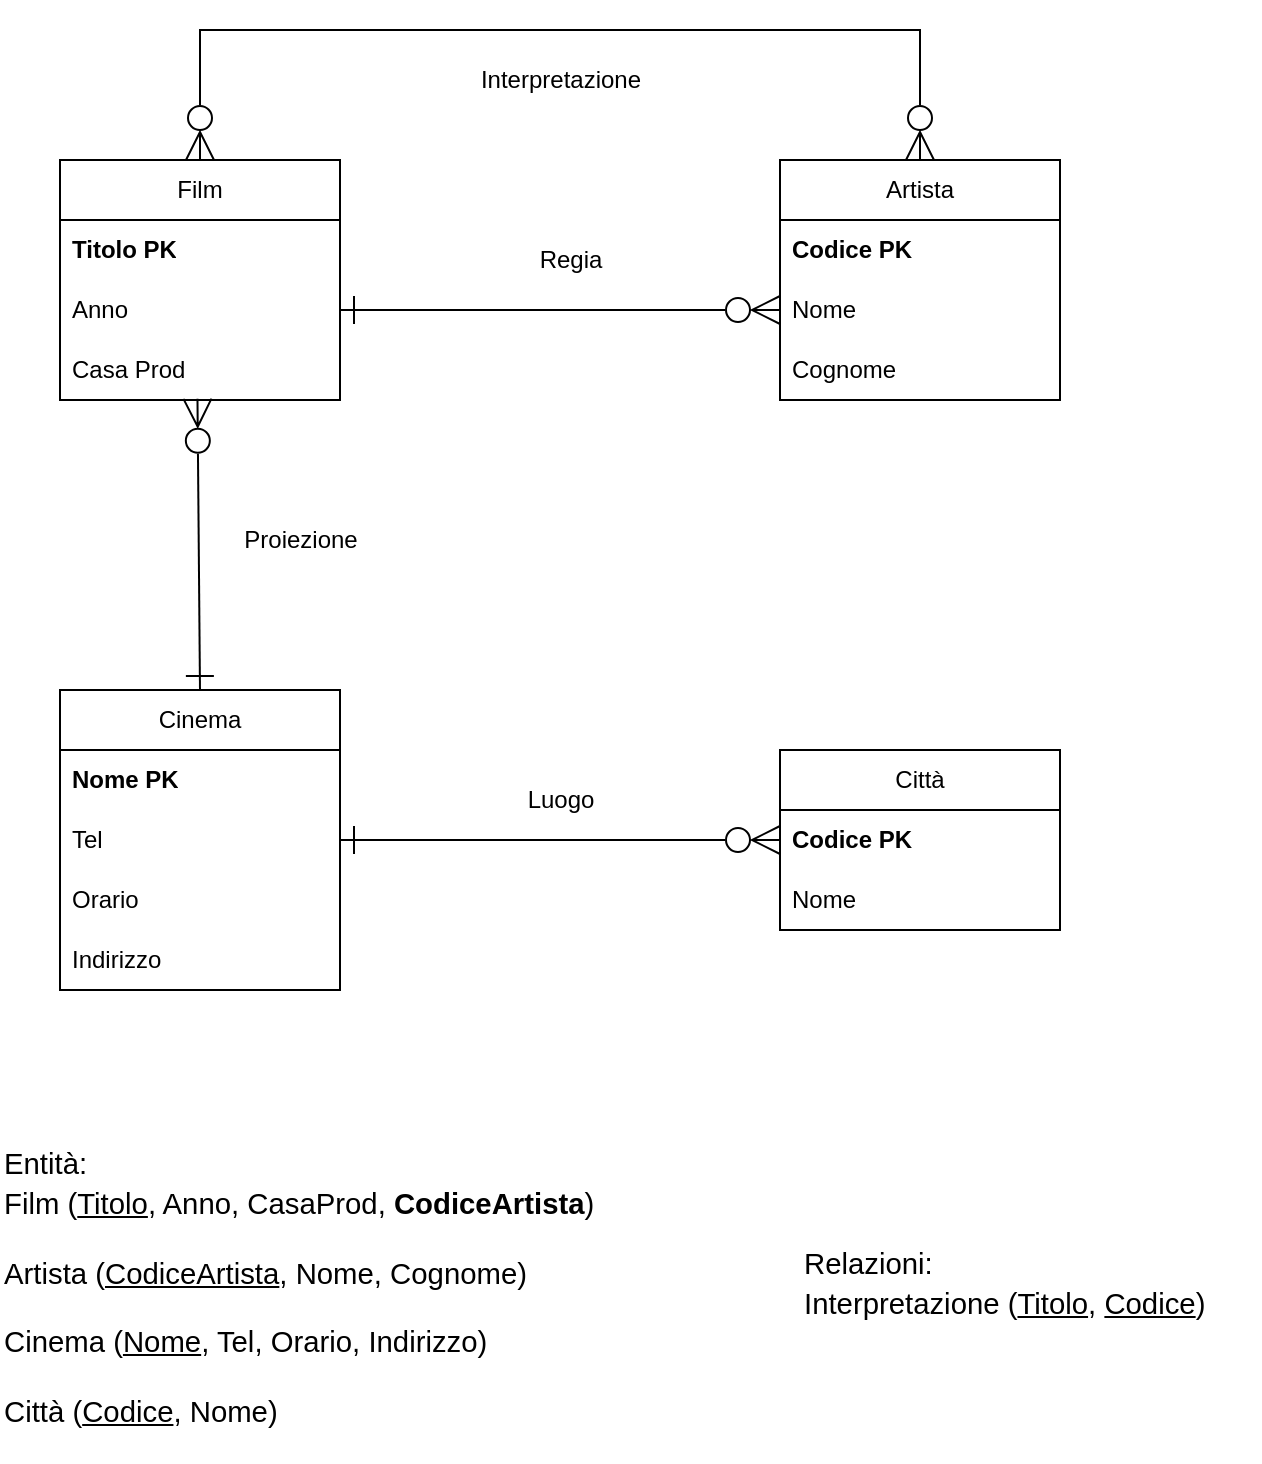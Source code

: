 <mxfile version="24.8.6">
  <diagram name="Pagina-1" id="kSSbNQ87wn5KEpR8BXEY">
    <mxGraphModel dx="1050" dy="625" grid="1" gridSize="10" guides="1" tooltips="1" connect="1" arrows="1" fold="1" page="1" pageScale="1" pageWidth="2339" pageHeight="3300" math="0" shadow="0">
      <root>
        <mxCell id="0" />
        <mxCell id="1" parent="0" />
        <mxCell id="0gEY0YFNkFgpbg-Ww85m-1" value="Film" style="swimlane;fontStyle=0;childLayout=stackLayout;horizontal=1;startSize=30;horizontalStack=0;resizeParent=1;resizeParentMax=0;resizeLast=0;collapsible=1;marginBottom=0;whiteSpace=wrap;html=1;" vertex="1" parent="1">
          <mxGeometry x="350" y="225" width="140" height="120" as="geometry" />
        </mxCell>
        <mxCell id="0gEY0YFNkFgpbg-Ww85m-2" value="&lt;b&gt;Titolo PK&lt;/b&gt;" style="text;strokeColor=none;fillColor=none;align=left;verticalAlign=middle;spacingLeft=4;spacingRight=4;overflow=hidden;points=[[0,0.5],[1,0.5]];portConstraint=eastwest;rotatable=0;whiteSpace=wrap;html=1;" vertex="1" parent="0gEY0YFNkFgpbg-Ww85m-1">
          <mxGeometry y="30" width="140" height="30" as="geometry" />
        </mxCell>
        <mxCell id="0gEY0YFNkFgpbg-Ww85m-3" value="Anno" style="text;strokeColor=none;fillColor=none;align=left;verticalAlign=middle;spacingLeft=4;spacingRight=4;overflow=hidden;points=[[0,0.5],[1,0.5]];portConstraint=eastwest;rotatable=0;whiteSpace=wrap;html=1;" vertex="1" parent="0gEY0YFNkFgpbg-Ww85m-1">
          <mxGeometry y="60" width="140" height="30" as="geometry" />
        </mxCell>
        <mxCell id="0gEY0YFNkFgpbg-Ww85m-4" value="Casa Prod" style="text;strokeColor=none;fillColor=none;align=left;verticalAlign=middle;spacingLeft=4;spacingRight=4;overflow=hidden;points=[[0,0.5],[1,0.5]];portConstraint=eastwest;rotatable=0;whiteSpace=wrap;html=1;" vertex="1" parent="0gEY0YFNkFgpbg-Ww85m-1">
          <mxGeometry y="90" width="140" height="30" as="geometry" />
        </mxCell>
        <mxCell id="0gEY0YFNkFgpbg-Ww85m-5" value="Artista" style="swimlane;fontStyle=0;childLayout=stackLayout;horizontal=1;startSize=30;horizontalStack=0;resizeParent=1;resizeParentMax=0;resizeLast=0;collapsible=1;marginBottom=0;whiteSpace=wrap;html=1;" vertex="1" parent="1">
          <mxGeometry x="710" y="225" width="140" height="120" as="geometry" />
        </mxCell>
        <mxCell id="0gEY0YFNkFgpbg-Ww85m-6" value="&lt;b&gt;Codice PK&lt;/b&gt;" style="text;strokeColor=none;fillColor=none;align=left;verticalAlign=middle;spacingLeft=4;spacingRight=4;overflow=hidden;points=[[0,0.5],[1,0.5]];portConstraint=eastwest;rotatable=0;whiteSpace=wrap;html=1;" vertex="1" parent="0gEY0YFNkFgpbg-Ww85m-5">
          <mxGeometry y="30" width="140" height="30" as="geometry" />
        </mxCell>
        <mxCell id="0gEY0YFNkFgpbg-Ww85m-7" value="Nome" style="text;strokeColor=none;fillColor=none;align=left;verticalAlign=middle;spacingLeft=4;spacingRight=4;overflow=hidden;points=[[0,0.5],[1,0.5]];portConstraint=eastwest;rotatable=0;whiteSpace=wrap;html=1;" vertex="1" parent="0gEY0YFNkFgpbg-Ww85m-5">
          <mxGeometry y="60" width="140" height="30" as="geometry" />
        </mxCell>
        <mxCell id="0gEY0YFNkFgpbg-Ww85m-8" value="Cognome" style="text;strokeColor=none;fillColor=none;align=left;verticalAlign=middle;spacingLeft=4;spacingRight=4;overflow=hidden;points=[[0,0.5],[1,0.5]];portConstraint=eastwest;rotatable=0;whiteSpace=wrap;html=1;" vertex="1" parent="0gEY0YFNkFgpbg-Ww85m-5">
          <mxGeometry y="90" width="140" height="30" as="geometry" />
        </mxCell>
        <mxCell id="0gEY0YFNkFgpbg-Ww85m-9" value="Cinema" style="swimlane;fontStyle=0;childLayout=stackLayout;horizontal=1;startSize=30;horizontalStack=0;resizeParent=1;resizeParentMax=0;resizeLast=0;collapsible=1;marginBottom=0;whiteSpace=wrap;html=1;" vertex="1" parent="1">
          <mxGeometry x="350" y="490" width="140" height="150" as="geometry" />
        </mxCell>
        <mxCell id="0gEY0YFNkFgpbg-Ww85m-10" value="&lt;b&gt;Nome PK&lt;/b&gt;" style="text;strokeColor=none;fillColor=none;align=left;verticalAlign=middle;spacingLeft=4;spacingRight=4;overflow=hidden;points=[[0,0.5],[1,0.5]];portConstraint=eastwest;rotatable=0;whiteSpace=wrap;html=1;" vertex="1" parent="0gEY0YFNkFgpbg-Ww85m-9">
          <mxGeometry y="30" width="140" height="30" as="geometry" />
        </mxCell>
        <mxCell id="0gEY0YFNkFgpbg-Ww85m-11" value="Tel" style="text;strokeColor=none;fillColor=none;align=left;verticalAlign=middle;spacingLeft=4;spacingRight=4;overflow=hidden;points=[[0,0.5],[1,0.5]];portConstraint=eastwest;rotatable=0;whiteSpace=wrap;html=1;" vertex="1" parent="0gEY0YFNkFgpbg-Ww85m-9">
          <mxGeometry y="60" width="140" height="30" as="geometry" />
        </mxCell>
        <mxCell id="0gEY0YFNkFgpbg-Ww85m-12" value="Orario" style="text;strokeColor=none;fillColor=none;align=left;verticalAlign=middle;spacingLeft=4;spacingRight=4;overflow=hidden;points=[[0,0.5],[1,0.5]];portConstraint=eastwest;rotatable=0;whiteSpace=wrap;html=1;" vertex="1" parent="0gEY0YFNkFgpbg-Ww85m-9">
          <mxGeometry y="90" width="140" height="30" as="geometry" />
        </mxCell>
        <mxCell id="0gEY0YFNkFgpbg-Ww85m-17" value="Indirizzo" style="text;strokeColor=none;fillColor=none;align=left;verticalAlign=middle;spacingLeft=4;spacingRight=4;overflow=hidden;points=[[0,0.5],[1,0.5]];portConstraint=eastwest;rotatable=0;whiteSpace=wrap;html=1;" vertex="1" parent="0gEY0YFNkFgpbg-Ww85m-9">
          <mxGeometry y="120" width="140" height="30" as="geometry" />
        </mxCell>
        <mxCell id="0gEY0YFNkFgpbg-Ww85m-19" value="Città" style="swimlane;fontStyle=0;childLayout=stackLayout;horizontal=1;startSize=30;horizontalStack=0;resizeParent=1;resizeParentMax=0;resizeLast=0;collapsible=1;marginBottom=0;whiteSpace=wrap;html=1;" vertex="1" parent="1">
          <mxGeometry x="710" y="520" width="140" height="90" as="geometry" />
        </mxCell>
        <mxCell id="0gEY0YFNkFgpbg-Ww85m-20" value="&lt;b&gt;Codice PK&lt;/b&gt;" style="text;strokeColor=none;fillColor=none;align=left;verticalAlign=middle;spacingLeft=4;spacingRight=4;overflow=hidden;points=[[0,0.5],[1,0.5]];portConstraint=eastwest;rotatable=0;whiteSpace=wrap;html=1;" vertex="1" parent="0gEY0YFNkFgpbg-Ww85m-19">
          <mxGeometry y="30" width="140" height="30" as="geometry" />
        </mxCell>
        <mxCell id="0gEY0YFNkFgpbg-Ww85m-21" value="Nome" style="text;strokeColor=none;fillColor=none;align=left;verticalAlign=middle;spacingLeft=4;spacingRight=4;overflow=hidden;points=[[0,0.5],[1,0.5]];portConstraint=eastwest;rotatable=0;whiteSpace=wrap;html=1;" vertex="1" parent="0gEY0YFNkFgpbg-Ww85m-19">
          <mxGeometry y="60" width="140" height="30" as="geometry" />
        </mxCell>
        <mxCell id="0gEY0YFNkFgpbg-Ww85m-23" value="&lt;b style=&quot;font-weight:normal;&quot; id=&quot;docs-internal-guid-f823f349-7fff-232e-2e69-2a5e14d6aef4&quot;&gt;&lt;p dir=&quot;ltr&quot; style=&quot;line-height:1.38;margin-top:0pt;margin-bottom:0pt;&quot;&gt;&lt;span style=&quot;font-size:11pt;font-family:Arial,sans-serif;color:#000000;background-color:transparent;font-weight:400;font-style:normal;font-variant:normal;text-decoration:none;vertical-align:baseline;white-space:pre;white-space:pre-wrap;&quot;&gt;Entità:&lt;/span&gt;&lt;/p&gt;&lt;p dir=&quot;ltr&quot; style=&quot;line-height:1.38;margin-top:0pt;margin-bottom:0pt;&quot;&gt;&lt;span style=&quot;font-size:11pt;font-family:Arial,sans-serif;color:#000000;background-color:transparent;font-weight:400;font-style:normal;font-variant:normal;text-decoration:none;vertical-align:baseline;white-space:pre;white-space:pre-wrap;&quot;&gt;Film (&lt;/span&gt;&lt;span style=&quot;font-size:11pt;font-family:Arial,sans-serif;color:#000000;background-color:transparent;font-weight:400;font-style:normal;font-variant:normal;text-decoration:underline;-webkit-text-decoration-skip:none;text-decoration-skip-ink:none;vertical-align:baseline;white-space:pre;white-space:pre-wrap;&quot;&gt;Titolo&lt;/span&gt;&lt;span style=&quot;font-size:11pt;font-family:Arial,sans-serif;color:#000000;background-color:transparent;font-weight:400;font-style:normal;font-variant:normal;text-decoration:none;vertical-align:baseline;white-space:pre;white-space:pre-wrap;&quot;&gt;, Anno, CasaProd, &lt;/span&gt;&lt;span style=&quot;font-size:11pt;font-family:Arial,sans-serif;color:#000000;background-color:transparent;font-weight:700;font-style:normal;font-variant:normal;text-decoration:none;vertical-align:baseline;white-space:pre;white-space:pre-wrap;&quot;&gt;CodiceArtista&lt;/span&gt;&lt;span style=&quot;font-size:11pt;font-family:Arial,sans-serif;color:#000000;background-color:transparent;font-weight:400;font-style:normal;font-variant:normal;text-decoration:none;vertical-align:baseline;white-space:pre;white-space:pre-wrap;&quot;&gt;)&lt;/span&gt;&lt;/p&gt;&lt;br&gt;&lt;p dir=&quot;ltr&quot; style=&quot;line-height:1.38;margin-top:0pt;margin-bottom:0pt;&quot;&gt;&lt;span style=&quot;font-size:11pt;font-family:Arial,sans-serif;color:#000000;background-color:transparent;font-weight:400;font-style:normal;font-variant:normal;text-decoration:none;vertical-align:baseline;white-space:pre;white-space:pre-wrap;&quot;&gt;Artista (&lt;/span&gt;&lt;span style=&quot;font-size:11pt;font-family:Arial,sans-serif;color:#000000;background-color:transparent;font-weight:400;font-style:normal;font-variant:normal;text-decoration:underline;-webkit-text-decoration-skip:none;text-decoration-skip-ink:none;vertical-align:baseline;white-space:pre;white-space:pre-wrap;&quot;&gt;CodiceArtista&lt;/span&gt;&lt;span style=&quot;font-size:11pt;font-family:Arial,sans-serif;color:#000000;background-color:transparent;font-weight:400;font-style:normal;font-variant:normal;text-decoration:none;vertical-align:baseline;white-space:pre;white-space:pre-wrap;&quot;&gt;, Nome, Cognome)&lt;/span&gt;&lt;/p&gt;&lt;br&gt;&lt;p dir=&quot;ltr&quot; style=&quot;line-height:1.38;margin-top:0pt;margin-bottom:0pt;&quot;&gt;&lt;span style=&quot;font-size:11pt;font-family:Arial,sans-serif;color:#000000;background-color:transparent;font-weight:400;font-style:normal;font-variant:normal;text-decoration:none;vertical-align:baseline;white-space:pre;white-space:pre-wrap;&quot;&gt;Cinema (&lt;/span&gt;&lt;span style=&quot;font-size:11pt;font-family:Arial,sans-serif;color:#000000;background-color:transparent;font-weight:400;font-style:normal;font-variant:normal;text-decoration:underline;-webkit-text-decoration-skip:none;text-decoration-skip-ink:none;vertical-align:baseline;white-space:pre;white-space:pre-wrap;&quot;&gt;Nome&lt;/span&gt;&lt;span style=&quot;font-size:11pt;font-family:Arial,sans-serif;color:#000000;background-color:transparent;font-weight:400;font-style:normal;font-variant:normal;text-decoration:none;vertical-align:baseline;white-space:pre;white-space:pre-wrap;&quot;&gt;, Tel, Orario, Indirizzo)&lt;/span&gt;&lt;/p&gt;&lt;br&gt;&lt;p dir=&quot;ltr&quot; style=&quot;line-height:1.38;margin-top:0pt;margin-bottom:0pt;&quot;&gt;&lt;span style=&quot;font-size:11pt;font-family:Arial,sans-serif;color:#000000;background-color:transparent;font-weight:400;font-style:normal;font-variant:normal;text-decoration:none;vertical-align:baseline;white-space:pre;white-space:pre-wrap;&quot;&gt;Città (&lt;/span&gt;&lt;span style=&quot;font-size:11pt;font-family:Arial,sans-serif;color:#000000;background-color:transparent;font-weight:400;font-style:normal;font-variant:normal;text-decoration:underline;-webkit-text-decoration-skip:none;text-decoration-skip-ink:none;vertical-align:baseline;white-space:pre;white-space:pre-wrap;&quot;&gt;Codice&lt;/span&gt;&lt;span style=&quot;font-size:11pt;font-family:Arial,sans-serif;color:#000000;background-color:transparent;font-weight:400;font-style:normal;font-variant:normal;text-decoration:none;vertical-align:baseline;white-space:pre;white-space:pre-wrap;&quot;&gt;, Nome)&lt;/span&gt;&lt;/p&gt;&lt;br&gt;&lt;/b&gt;" style="text;whiteSpace=wrap;html=1;" vertex="1" parent="1">
          <mxGeometry x="320" y="710" width="310" height="160" as="geometry" />
        </mxCell>
        <mxCell id="0gEY0YFNkFgpbg-Ww85m-24" value="" style="endArrow=ERzeroToMany;html=1;rounded=0;exitX=0.5;exitY=0;exitDx=0;exitDy=0;entryX=0.491;entryY=0.98;entryDx=0;entryDy=0;entryPerimeter=0;endFill=0;endSize=12;startSize=12;startArrow=ERone;startFill=0;" edge="1" parent="1" source="0gEY0YFNkFgpbg-Ww85m-9" target="0gEY0YFNkFgpbg-Ww85m-4">
          <mxGeometry width="50" height="50" relative="1" as="geometry">
            <mxPoint x="570" y="530" as="sourcePoint" />
            <mxPoint x="417" y="360" as="targetPoint" />
          </mxGeometry>
        </mxCell>
        <mxCell id="0gEY0YFNkFgpbg-Ww85m-25" value="" style="endArrow=ERzeroToMany;html=1;rounded=0;exitX=1;exitY=0.5;exitDx=0;exitDy=0;entryX=0;entryY=0.5;entryDx=0;entryDy=0;startArrow=ERone;startFill=0;endFill=0;endSize=12;startSize=12;" edge="1" parent="1" source="0gEY0YFNkFgpbg-Ww85m-3" target="0gEY0YFNkFgpbg-Ww85m-7">
          <mxGeometry width="50" height="50" relative="1" as="geometry">
            <mxPoint x="580" y="460" as="sourcePoint" />
            <mxPoint x="630" y="410" as="targetPoint" />
          </mxGeometry>
        </mxCell>
        <mxCell id="0gEY0YFNkFgpbg-Ww85m-26" value="" style="endArrow=ERzeroToMany;html=1;rounded=0;exitX=0.5;exitY=0;exitDx=0;exitDy=0;entryX=0.5;entryY=0;entryDx=0;entryDy=0;startArrow=ERzeroToMany;startFill=0;endFill=0;endSize=12;startSize=12;" edge="1" parent="1" source="0gEY0YFNkFgpbg-Ww85m-1" target="0gEY0YFNkFgpbg-Ww85m-5">
          <mxGeometry width="50" height="50" relative="1" as="geometry">
            <mxPoint x="580" y="460" as="sourcePoint" />
            <mxPoint x="630" y="410" as="targetPoint" />
            <Array as="points">
              <mxPoint x="420" y="160" />
              <mxPoint x="600" y="160" />
              <mxPoint x="780" y="160" />
            </Array>
          </mxGeometry>
        </mxCell>
        <mxCell id="0gEY0YFNkFgpbg-Ww85m-27" value="Regia" style="text;html=1;align=center;verticalAlign=middle;resizable=0;points=[];autosize=1;strokeColor=none;fillColor=none;" vertex="1" parent="1">
          <mxGeometry x="580" y="260" width="50" height="30" as="geometry" />
        </mxCell>
        <mxCell id="0gEY0YFNkFgpbg-Ww85m-28" value="Interpretazione" style="text;html=1;align=center;verticalAlign=middle;resizable=0;points=[];autosize=1;strokeColor=none;fillColor=none;" vertex="1" parent="1">
          <mxGeometry x="550" y="170" width="100" height="30" as="geometry" />
        </mxCell>
        <mxCell id="0gEY0YFNkFgpbg-Ww85m-29" value="Luogo" style="text;html=1;align=center;verticalAlign=middle;resizable=0;points=[];autosize=1;strokeColor=none;fillColor=none;" vertex="1" parent="1">
          <mxGeometry x="570" y="530" width="60" height="30" as="geometry" />
        </mxCell>
        <mxCell id="0gEY0YFNkFgpbg-Ww85m-30" value="Proiezione" style="text;html=1;align=center;verticalAlign=middle;resizable=0;points=[];autosize=1;strokeColor=none;fillColor=none;" vertex="1" parent="1">
          <mxGeometry x="430" y="400" width="80" height="30" as="geometry" />
        </mxCell>
        <mxCell id="0gEY0YFNkFgpbg-Ww85m-31" value="" style="endArrow=ERzeroToMany;html=1;rounded=0;exitX=1;exitY=0.5;exitDx=0;exitDy=0;entryX=0;entryY=0.5;entryDx=0;entryDy=0;startArrow=ERone;startFill=0;endFill=0;endSize=12;startSize=12;" edge="1" parent="1" source="0gEY0YFNkFgpbg-Ww85m-11" target="0gEY0YFNkFgpbg-Ww85m-20">
          <mxGeometry width="50" height="50" relative="1" as="geometry">
            <mxPoint x="580" y="560" as="sourcePoint" />
            <mxPoint x="630" y="510" as="targetPoint" />
          </mxGeometry>
        </mxCell>
        <mxCell id="0gEY0YFNkFgpbg-Ww85m-32" value="&lt;b id=&quot;docs-internal-guid-f823f349-7fff-232e-2e69-2a5e14d6aef4&quot; style=&quot;forced-color-adjust: none; color: rgb(0, 0, 0); font-family: Helvetica; font-size: 12px; font-style: normal; font-variant-ligatures: normal; font-variant-caps: normal; letter-spacing: normal; orphans: 2; text-align: left; text-indent: 0px; text-transform: none; widows: 2; word-spacing: 0px; -webkit-text-stroke-width: 0px; white-space: normal; background-color: rgb(251, 251, 251); text-decoration-thickness: initial; text-decoration-style: initial; text-decoration-color: initial; font-weight: normal;&quot;&gt;&lt;p dir=&quot;ltr&quot; style=&quot;forced-color-adjust: none; line-height: 1.38; margin-top: 0pt; margin-bottom: 0pt;&quot;&gt;&lt;span style=&quot;forced-color-adjust: none; font-size: 11pt; font-family: Arial, sans-serif; color: rgb(0, 0, 0); background-color: transparent; font-weight: 400; font-style: normal; font-variant: normal; text-decoration: none; vertical-align: baseline; white-space: pre-wrap;&quot;&gt;Relazioni:&lt;/span&gt;&lt;/p&gt;&lt;p dir=&quot;ltr&quot; style=&quot;forced-color-adjust: none; line-height: 1.38; margin-top: 0pt; margin-bottom: 0pt;&quot;&gt;&lt;span style=&quot;forced-color-adjust: none; font-size: 11pt; font-family: Arial, sans-serif; color: rgb(0, 0, 0); background-color: transparent; font-weight: 400; font-style: normal; font-variant: normal; text-decoration: none; vertical-align: baseline; white-space: pre-wrap;&quot;&gt;Interpretazione (&lt;/span&gt;&lt;span style=&quot;forced-color-adjust: none; font-size: 11pt; font-family: Arial, sans-serif; color: rgb(0, 0, 0); background-color: transparent; font-weight: 400; font-style: normal; font-variant: normal; vertical-align: baseline; white-space: pre-wrap;&quot;&gt;&lt;u&gt;Titolo&lt;/u&gt;&lt;/span&gt;&lt;span style=&quot;forced-color-adjust: none; font-size: 11pt; font-family: Arial, sans-serif; color: rgb(0, 0, 0); background-color: transparent; font-weight: 400; font-style: normal; font-variant: normal; text-decoration: none; vertical-align: baseline; white-space: pre-wrap;&quot;&gt;, &lt;/span&gt;&lt;span style=&quot;forced-color-adjust: none; font-size: 11pt; font-family: Arial, sans-serif; color: rgb(0, 0, 0); background-color: transparent; font-weight: 400; font-style: normal; font-variant: normal; vertical-align: baseline; white-space: pre-wrap;&quot;&gt;&lt;u&gt;Codice&lt;/u&gt;&lt;/span&gt;&lt;span style=&quot;forced-color-adjust: none; font-size: 11pt; font-family: Arial, sans-serif; color: rgb(0, 0, 0); background-color: transparent; font-weight: 400; font-style: normal; font-variant: normal; text-decoration: none; vertical-align: baseline; white-space: pre-wrap;&quot;&gt;)&lt;/span&gt;&lt;/p&gt;&lt;/b&gt;" style="text;whiteSpace=wrap;html=1;" vertex="1" parent="1">
          <mxGeometry x="720" y="760" width="230" height="50" as="geometry" />
        </mxCell>
      </root>
    </mxGraphModel>
  </diagram>
</mxfile>
